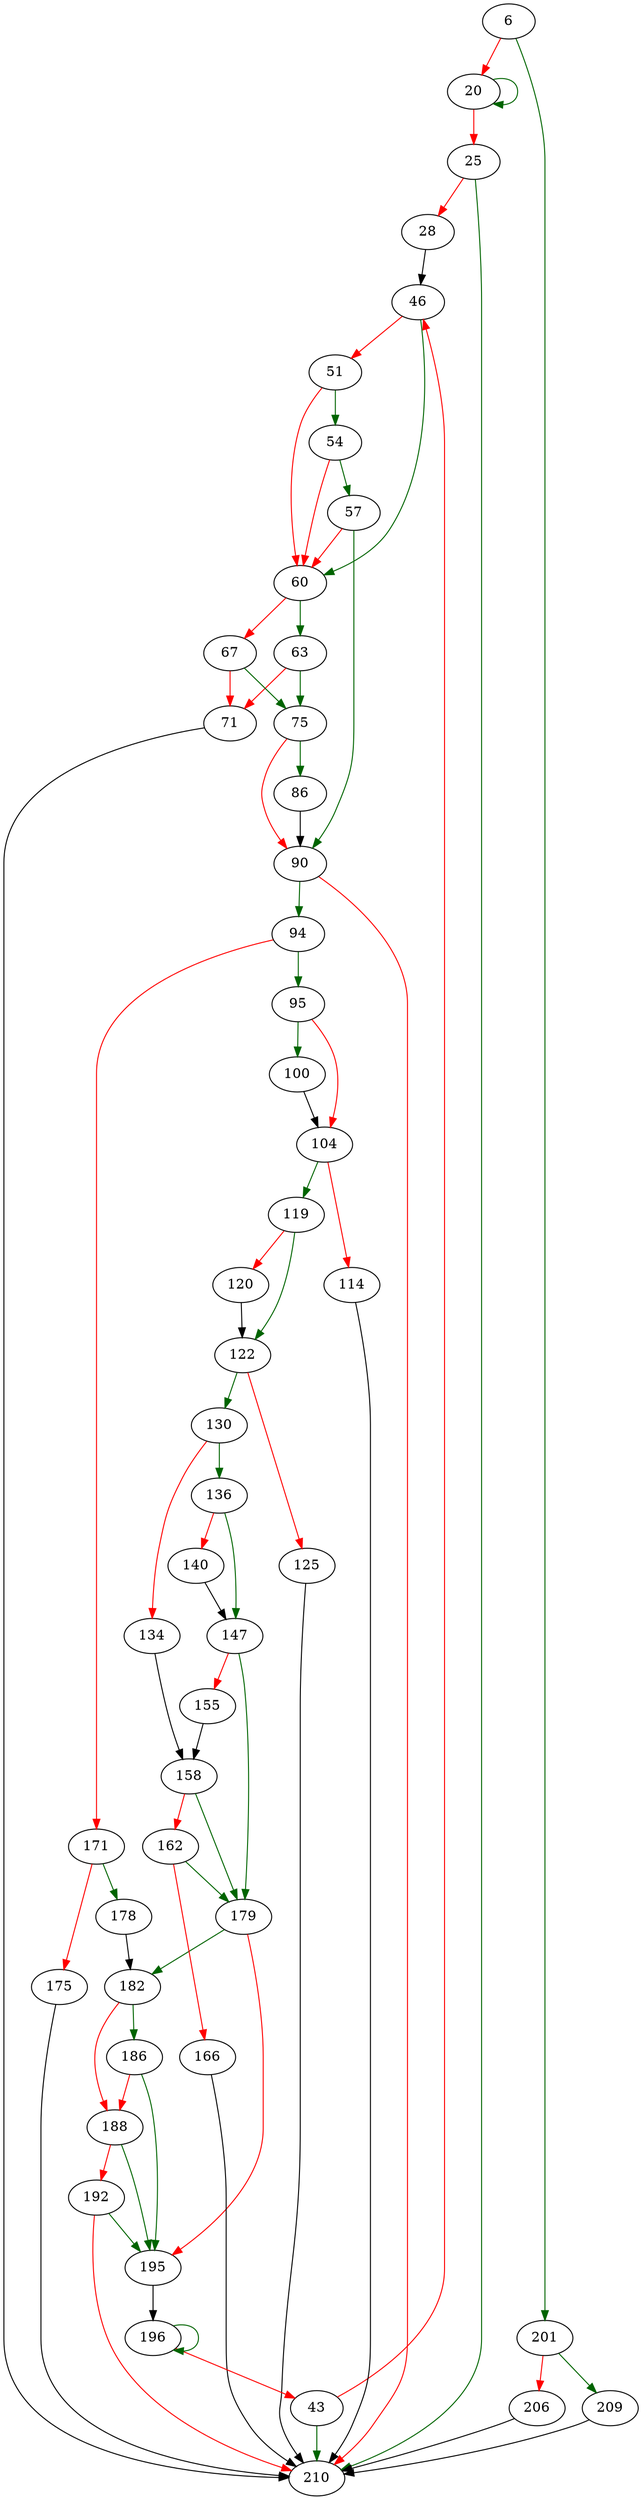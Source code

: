 strict digraph "make_dir_parents_private" {
	// Node definitions.
	6 [entry=true];
	201;
	20;
	25;
	210;
	28;
	46;
	43;
	60;
	51;
	54;
	57;
	90;
	63;
	67;
	75;
	71;
	86;
	94;
	95;
	171;
	100;
	104;
	119;
	114;
	122;
	120;
	130;
	125;
	136;
	134;
	158;
	147;
	140;
	179;
	155;
	162;
	166;
	178;
	175;
	182;
	195;
	186;
	188;
	192;
	196;
	209;
	206;

	// Edge definitions.
	6 -> 201 [
		color=darkgreen
		cond=true
	];
	6 -> 20 [
		color=red
		cond=false
	];
	201 -> 209 [
		color=darkgreen
		cond=true
	];
	201 -> 206 [
		color=red
		cond=false
	];
	20 -> 20 [
		color=darkgreen
		cond=true
	];
	20 -> 25 [
		color=red
		cond=false
	];
	25 -> 210 [
		color=darkgreen
		cond=true
	];
	25 -> 28 [
		color=red
		cond=false
	];
	28 -> 46;
	46 -> 60 [
		color=darkgreen
		cond=true
	];
	46 -> 51 [
		color=red
		cond=false
	];
	43 -> 210 [
		color=darkgreen
		cond=true
	];
	43 -> 46 [
		color=red
		cond=false
	];
	60 -> 63 [
		color=darkgreen
		cond=true
	];
	60 -> 67 [
		color=red
		cond=false
	];
	51 -> 60 [
		color=red
		cond=false
	];
	51 -> 54 [
		color=darkgreen
		cond=true
	];
	54 -> 60 [
		color=red
		cond=false
	];
	54 -> 57 [
		color=darkgreen
		cond=true
	];
	57 -> 60 [
		color=red
		cond=false
	];
	57 -> 90 [
		color=darkgreen
		cond=true
	];
	90 -> 210 [
		color=red
		cond=false
	];
	90 -> 94 [
		color=darkgreen
		cond=true
	];
	63 -> 75 [
		color=darkgreen
		cond=true
	];
	63 -> 71 [
		color=red
		cond=false
	];
	67 -> 75 [
		color=darkgreen
		cond=true
	];
	67 -> 71 [
		color=red
		cond=false
	];
	75 -> 90 [
		color=red
		cond=false
	];
	75 -> 86 [
		color=darkgreen
		cond=true
	];
	71 -> 210;
	86 -> 90;
	94 -> 95 [
		color=darkgreen
		cond=true
	];
	94 -> 171 [
		color=red
		cond=false
	];
	95 -> 100 [
		color=darkgreen
		cond=true
	];
	95 -> 104 [
		color=red
		cond=false
	];
	171 -> 178 [
		color=darkgreen
		cond=true
	];
	171 -> 175 [
		color=red
		cond=false
	];
	100 -> 104;
	104 -> 119 [
		color=darkgreen
		cond=true
	];
	104 -> 114 [
		color=red
		cond=false
	];
	119 -> 122 [
		color=darkgreen
		cond=true
	];
	119 -> 120 [
		color=red
		cond=false
	];
	114 -> 210;
	122 -> 130 [
		color=darkgreen
		cond=true
	];
	122 -> 125 [
		color=red
		cond=false
	];
	120 -> 122;
	130 -> 136 [
		color=darkgreen
		cond=true
	];
	130 -> 134 [
		color=red
		cond=false
	];
	125 -> 210;
	136 -> 147 [
		color=darkgreen
		cond=true
	];
	136 -> 140 [
		color=red
		cond=false
	];
	134 -> 158;
	158 -> 179 [
		color=darkgreen
		cond=true
	];
	158 -> 162 [
		color=red
		cond=false
	];
	147 -> 179 [
		color=darkgreen
		cond=true
	];
	147 -> 155 [
		color=red
		cond=false
	];
	140 -> 147;
	179 -> 182 [
		color=darkgreen
		cond=true
	];
	179 -> 195 [
		color=red
		cond=false
	];
	155 -> 158;
	162 -> 179 [
		color=darkgreen
		cond=true
	];
	162 -> 166 [
		color=red
		cond=false
	];
	166 -> 210;
	178 -> 182;
	175 -> 210;
	182 -> 186 [
		color=darkgreen
		cond=true
	];
	182 -> 188 [
		color=red
		cond=false
	];
	195 -> 196;
	186 -> 195 [
		color=darkgreen
		cond=true
	];
	186 -> 188 [
		color=red
		cond=false
	];
	188 -> 195 [
		color=darkgreen
		cond=true
	];
	188 -> 192 [
		color=red
		cond=false
	];
	192 -> 210 [
		color=red
		cond=false
	];
	192 -> 195 [
		color=darkgreen
		cond=true
	];
	196 -> 43 [
		color=red
		cond=false
	];
	196 -> 196 [
		color=darkgreen
		cond=true
	];
	209 -> 210;
	206 -> 210;
}